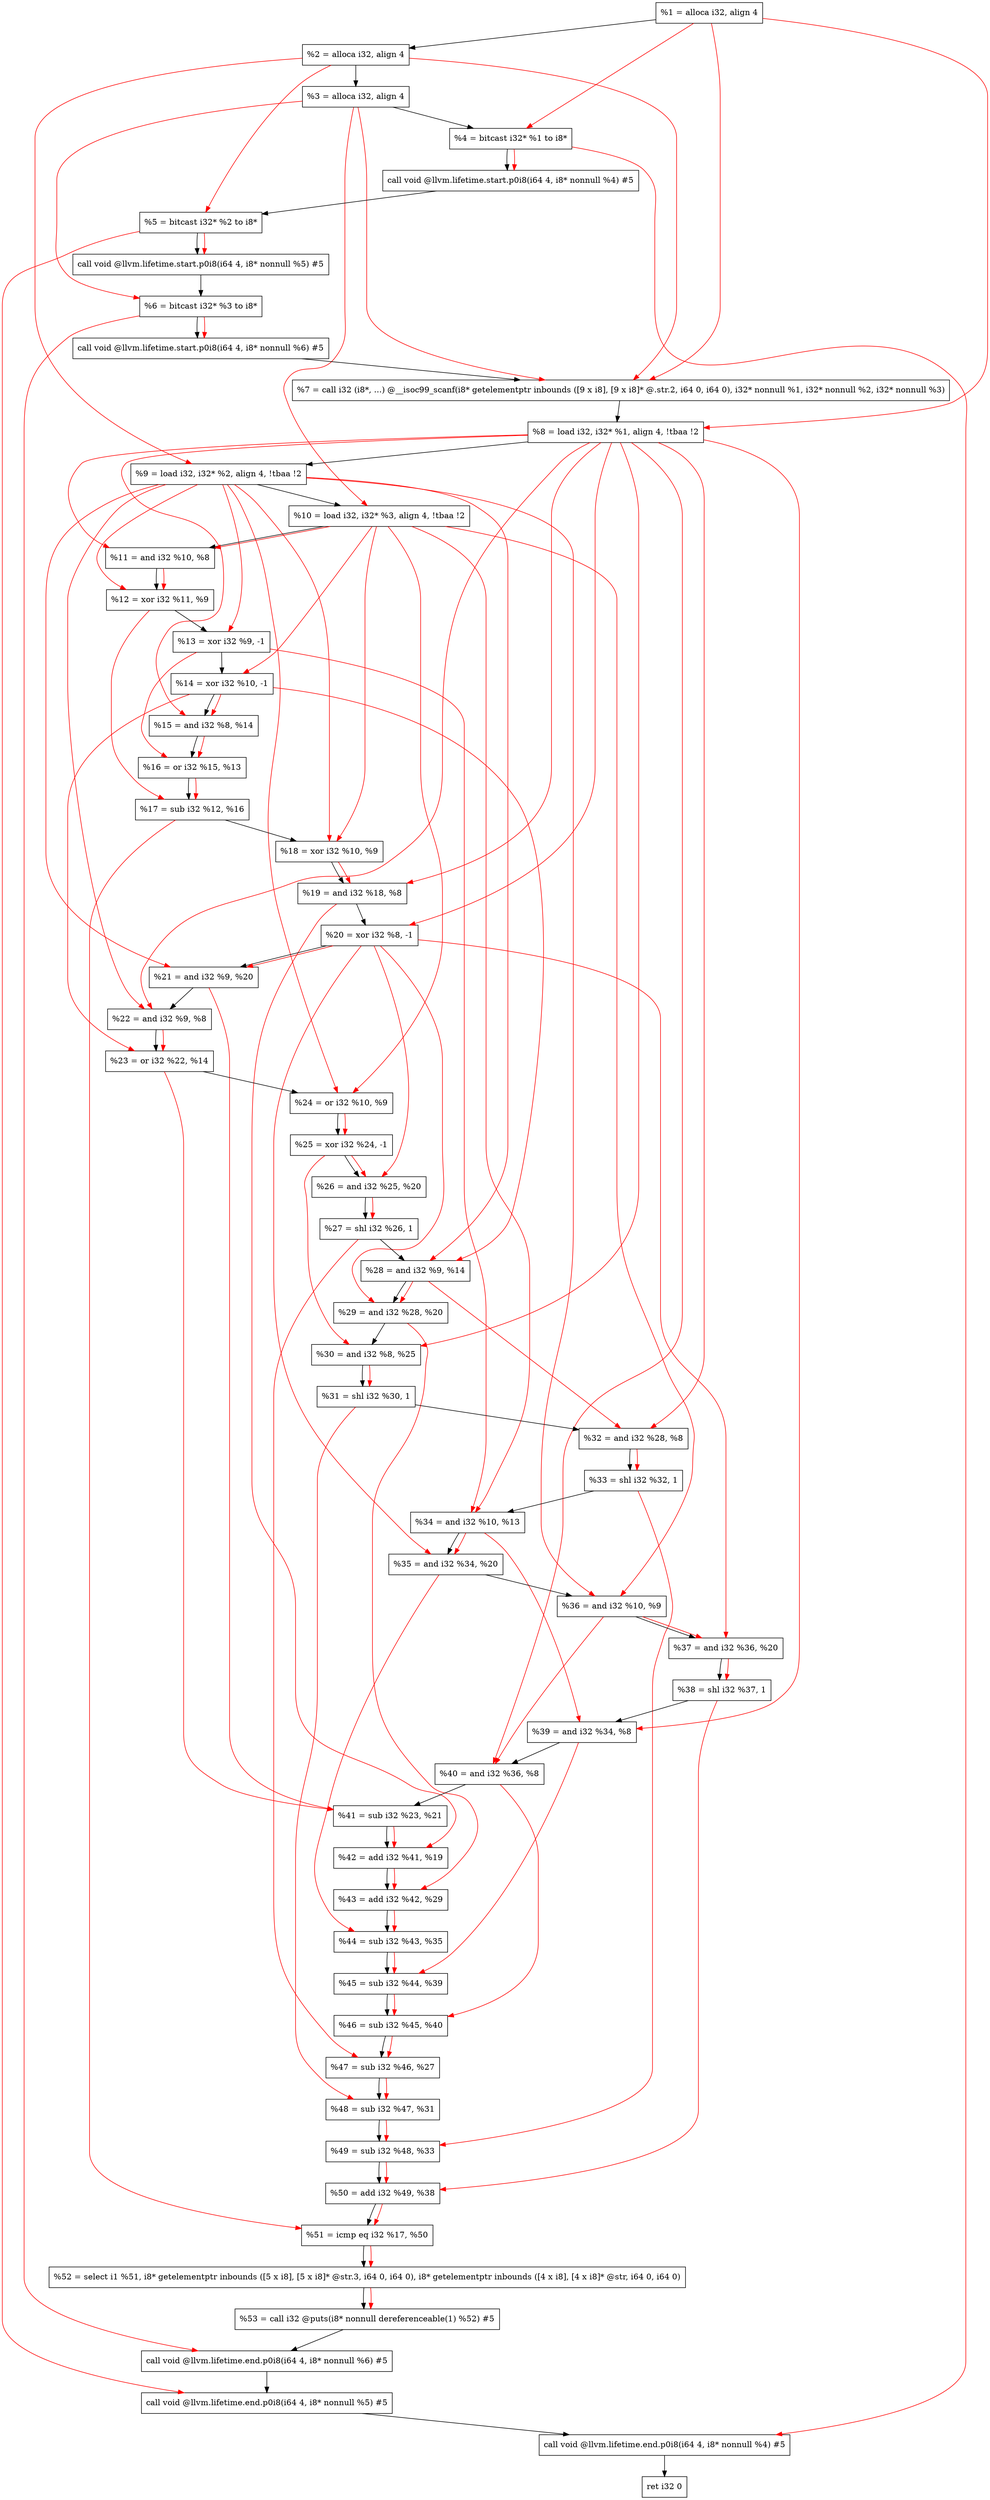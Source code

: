 digraph "DFG for'main' function" {
	Node0x200ca98[shape=record, label="  %1 = alloca i32, align 4"];
	Node0x200cb18[shape=record, label="  %2 = alloca i32, align 4"];
	Node0x200cba8[shape=record, label="  %3 = alloca i32, align 4"];
	Node0x200cc08[shape=record, label="  %4 = bitcast i32* %1 to i8*"];
	Node0x200d088[shape=record, label="  call void @llvm.lifetime.start.p0i8(i64 4, i8* nonnull %4) #5"];
	Node0x200d168[shape=record, label="  %5 = bitcast i32* %2 to i8*"];
	Node0x200d268[shape=record, label="  call void @llvm.lifetime.start.p0i8(i64 4, i8* nonnull %5) #5"];
	Node0x200d328[shape=record, label="  %6 = bitcast i32* %3 to i8*"];
	Node0x200d3d8[shape=record, label="  call void @llvm.lifetime.start.p0i8(i64 4, i8* nonnull %6) #5"];
	Node0x200d638[shape=record, label="  %7 = call i32 (i8*, ...) @__isoc99_scanf(i8* getelementptr inbounds ([9 x i8], [9 x i8]* @.str.2, i64 0, i64 0), i32* nonnull %1, i32* nonnull %2, i32* nonnull %3)"];
	Node0x200d6f8[shape=record, label="  %8 = load i32, i32* %1, align 4, !tbaa !2"];
	Node0x200e668[shape=record, label="  %9 = load i32, i32* %2, align 4, !tbaa !2"];
	Node0x200ecd8[shape=record, label="  %10 = load i32, i32* %3, align 4, !tbaa !2"];
	Node0x200ed50[shape=record, label="  %11 = and i32 %10, %8"];
	Node0x200edc0[shape=record, label="  %12 = xor i32 %11, %9"];
	Node0x200ee30[shape=record, label="  %13 = xor i32 %9, -1"];
	Node0x200eea0[shape=record, label="  %14 = xor i32 %10, -1"];
	Node0x200ef10[shape=record, label="  %15 = and i32 %8, %14"];
	Node0x200ef80[shape=record, label="  %16 = or i32 %15, %13"];
	Node0x200eff0[shape=record, label="  %17 = sub i32 %12, %16"];
	Node0x200f060[shape=record, label="  %18 = xor i32 %10, %9"];
	Node0x200f0d0[shape=record, label="  %19 = and i32 %18, %8"];
	Node0x200f140[shape=record, label="  %20 = xor i32 %8, -1"];
	Node0x200f1b0[shape=record, label="  %21 = and i32 %9, %20"];
	Node0x200f220[shape=record, label="  %22 = and i32 %9, %8"];
	Node0x200f290[shape=record, label="  %23 = or i32 %22, %14"];
	Node0x200f300[shape=record, label="  %24 = or i32 %10, %9"];
	Node0x200f370[shape=record, label="  %25 = xor i32 %24, -1"];
	Node0x200f3e0[shape=record, label="  %26 = and i32 %25, %20"];
	Node0x200f450[shape=record, label="  %27 = shl i32 %26, 1"];
	Node0x200f4c0[shape=record, label="  %28 = and i32 %9, %14"];
	Node0x200f530[shape=record, label="  %29 = and i32 %28, %20"];
	Node0x200f5a0[shape=record, label="  %30 = and i32 %8, %25"];
	Node0x200f610[shape=record, label="  %31 = shl i32 %30, 1"];
	Node0x200f680[shape=record, label="  %32 = and i32 %28, %8"];
	Node0x200f6f0[shape=record, label="  %33 = shl i32 %32, 1"];
	Node0x200f760[shape=record, label="  %34 = and i32 %10, %13"];
	Node0x200f7d0[shape=record, label="  %35 = and i32 %34, %20"];
	Node0x200f840[shape=record, label="  %36 = and i32 %10, %9"];
	Node0x200f8b0[shape=record, label="  %37 = and i32 %36, %20"];
	Node0x200f920[shape=record, label="  %38 = shl i32 %37, 1"];
	Node0x200f990[shape=record, label="  %39 = and i32 %34, %8"];
	Node0x200fa00[shape=record, label="  %40 = and i32 %36, %8"];
	Node0x200fa70[shape=record, label="  %41 = sub i32 %23, %21"];
	Node0x200fae0[shape=record, label="  %42 = add i32 %41, %19"];
	Node0x200fb50[shape=record, label="  %43 = add i32 %42, %29"];
	Node0x200fbc0[shape=record, label="  %44 = sub i32 %43, %35"];
	Node0x200fc30[shape=record, label="  %45 = sub i32 %44, %39"];
	Node0x200fca0[shape=record, label="  %46 = sub i32 %45, %40"];
	Node0x200fd10[shape=record, label="  %47 = sub i32 %46, %27"];
	Node0x200fd80[shape=record, label="  %48 = sub i32 %47, %31"];
	Node0x200fdf0[shape=record, label="  %49 = sub i32 %48, %33"];
	Node0x200fe60[shape=record, label="  %50 = add i32 %49, %38"];
	Node0x200fed0[shape=record, label="  %51 = icmp eq i32 %17, %50"];
	Node0x1fac9d8[shape=record, label="  %52 = select i1 %51, i8* getelementptr inbounds ([5 x i8], [5 x i8]* @str.3, i64 0, i64 0), i8* getelementptr inbounds ([4 x i8], [4 x i8]* @str, i64 0, i64 0)"];
	Node0x200ff60[shape=record, label="  %53 = call i32 @puts(i8* nonnull dereferenceable(1) %52) #5"];
	Node0x20101b8[shape=record, label="  call void @llvm.lifetime.end.p0i8(i64 4, i8* nonnull %6) #5"];
	Node0x2010318[shape=record, label="  call void @llvm.lifetime.end.p0i8(i64 4, i8* nonnull %5) #5"];
	Node0x2010428[shape=record, label="  call void @llvm.lifetime.end.p0i8(i64 4, i8* nonnull %4) #5"];
	Node0x20104e8[shape=record, label="  ret i32 0"];
	Node0x200ca98 -> Node0x200cb18;
	Node0x200cb18 -> Node0x200cba8;
	Node0x200cba8 -> Node0x200cc08;
	Node0x200cc08 -> Node0x200d088;
	Node0x200d088 -> Node0x200d168;
	Node0x200d168 -> Node0x200d268;
	Node0x200d268 -> Node0x200d328;
	Node0x200d328 -> Node0x200d3d8;
	Node0x200d3d8 -> Node0x200d638;
	Node0x200d638 -> Node0x200d6f8;
	Node0x200d6f8 -> Node0x200e668;
	Node0x200e668 -> Node0x200ecd8;
	Node0x200ecd8 -> Node0x200ed50;
	Node0x200ed50 -> Node0x200edc0;
	Node0x200edc0 -> Node0x200ee30;
	Node0x200ee30 -> Node0x200eea0;
	Node0x200eea0 -> Node0x200ef10;
	Node0x200ef10 -> Node0x200ef80;
	Node0x200ef80 -> Node0x200eff0;
	Node0x200eff0 -> Node0x200f060;
	Node0x200f060 -> Node0x200f0d0;
	Node0x200f0d0 -> Node0x200f140;
	Node0x200f140 -> Node0x200f1b0;
	Node0x200f1b0 -> Node0x200f220;
	Node0x200f220 -> Node0x200f290;
	Node0x200f290 -> Node0x200f300;
	Node0x200f300 -> Node0x200f370;
	Node0x200f370 -> Node0x200f3e0;
	Node0x200f3e0 -> Node0x200f450;
	Node0x200f450 -> Node0x200f4c0;
	Node0x200f4c0 -> Node0x200f530;
	Node0x200f530 -> Node0x200f5a0;
	Node0x200f5a0 -> Node0x200f610;
	Node0x200f610 -> Node0x200f680;
	Node0x200f680 -> Node0x200f6f0;
	Node0x200f6f0 -> Node0x200f760;
	Node0x200f760 -> Node0x200f7d0;
	Node0x200f7d0 -> Node0x200f840;
	Node0x200f840 -> Node0x200f8b0;
	Node0x200f8b0 -> Node0x200f920;
	Node0x200f920 -> Node0x200f990;
	Node0x200f990 -> Node0x200fa00;
	Node0x200fa00 -> Node0x200fa70;
	Node0x200fa70 -> Node0x200fae0;
	Node0x200fae0 -> Node0x200fb50;
	Node0x200fb50 -> Node0x200fbc0;
	Node0x200fbc0 -> Node0x200fc30;
	Node0x200fc30 -> Node0x200fca0;
	Node0x200fca0 -> Node0x200fd10;
	Node0x200fd10 -> Node0x200fd80;
	Node0x200fd80 -> Node0x200fdf0;
	Node0x200fdf0 -> Node0x200fe60;
	Node0x200fe60 -> Node0x200fed0;
	Node0x200fed0 -> Node0x1fac9d8;
	Node0x1fac9d8 -> Node0x200ff60;
	Node0x200ff60 -> Node0x20101b8;
	Node0x20101b8 -> Node0x2010318;
	Node0x2010318 -> Node0x2010428;
	Node0x2010428 -> Node0x20104e8;
edge [color=red]
	Node0x200ca98 -> Node0x200cc08;
	Node0x200cc08 -> Node0x200d088;
	Node0x200cb18 -> Node0x200d168;
	Node0x200d168 -> Node0x200d268;
	Node0x200cba8 -> Node0x200d328;
	Node0x200d328 -> Node0x200d3d8;
	Node0x200ca98 -> Node0x200d638;
	Node0x200cb18 -> Node0x200d638;
	Node0x200cba8 -> Node0x200d638;
	Node0x200ca98 -> Node0x200d6f8;
	Node0x200cb18 -> Node0x200e668;
	Node0x200cba8 -> Node0x200ecd8;
	Node0x200ecd8 -> Node0x200ed50;
	Node0x200d6f8 -> Node0x200ed50;
	Node0x200ed50 -> Node0x200edc0;
	Node0x200e668 -> Node0x200edc0;
	Node0x200e668 -> Node0x200ee30;
	Node0x200ecd8 -> Node0x200eea0;
	Node0x200d6f8 -> Node0x200ef10;
	Node0x200eea0 -> Node0x200ef10;
	Node0x200ef10 -> Node0x200ef80;
	Node0x200ee30 -> Node0x200ef80;
	Node0x200edc0 -> Node0x200eff0;
	Node0x200ef80 -> Node0x200eff0;
	Node0x200ecd8 -> Node0x200f060;
	Node0x200e668 -> Node0x200f060;
	Node0x200f060 -> Node0x200f0d0;
	Node0x200d6f8 -> Node0x200f0d0;
	Node0x200d6f8 -> Node0x200f140;
	Node0x200e668 -> Node0x200f1b0;
	Node0x200f140 -> Node0x200f1b0;
	Node0x200e668 -> Node0x200f220;
	Node0x200d6f8 -> Node0x200f220;
	Node0x200f220 -> Node0x200f290;
	Node0x200eea0 -> Node0x200f290;
	Node0x200ecd8 -> Node0x200f300;
	Node0x200e668 -> Node0x200f300;
	Node0x200f300 -> Node0x200f370;
	Node0x200f370 -> Node0x200f3e0;
	Node0x200f140 -> Node0x200f3e0;
	Node0x200f3e0 -> Node0x200f450;
	Node0x200e668 -> Node0x200f4c0;
	Node0x200eea0 -> Node0x200f4c0;
	Node0x200f4c0 -> Node0x200f530;
	Node0x200f140 -> Node0x200f530;
	Node0x200d6f8 -> Node0x200f5a0;
	Node0x200f370 -> Node0x200f5a0;
	Node0x200f5a0 -> Node0x200f610;
	Node0x200f4c0 -> Node0x200f680;
	Node0x200d6f8 -> Node0x200f680;
	Node0x200f680 -> Node0x200f6f0;
	Node0x200ecd8 -> Node0x200f760;
	Node0x200ee30 -> Node0x200f760;
	Node0x200f760 -> Node0x200f7d0;
	Node0x200f140 -> Node0x200f7d0;
	Node0x200ecd8 -> Node0x200f840;
	Node0x200e668 -> Node0x200f840;
	Node0x200f840 -> Node0x200f8b0;
	Node0x200f140 -> Node0x200f8b0;
	Node0x200f8b0 -> Node0x200f920;
	Node0x200f760 -> Node0x200f990;
	Node0x200d6f8 -> Node0x200f990;
	Node0x200f840 -> Node0x200fa00;
	Node0x200d6f8 -> Node0x200fa00;
	Node0x200f290 -> Node0x200fa70;
	Node0x200f1b0 -> Node0x200fa70;
	Node0x200fa70 -> Node0x200fae0;
	Node0x200f0d0 -> Node0x200fae0;
	Node0x200fae0 -> Node0x200fb50;
	Node0x200f530 -> Node0x200fb50;
	Node0x200fb50 -> Node0x200fbc0;
	Node0x200f7d0 -> Node0x200fbc0;
	Node0x200fbc0 -> Node0x200fc30;
	Node0x200f990 -> Node0x200fc30;
	Node0x200fc30 -> Node0x200fca0;
	Node0x200fa00 -> Node0x200fca0;
	Node0x200fca0 -> Node0x200fd10;
	Node0x200f450 -> Node0x200fd10;
	Node0x200fd10 -> Node0x200fd80;
	Node0x200f610 -> Node0x200fd80;
	Node0x200fd80 -> Node0x200fdf0;
	Node0x200f6f0 -> Node0x200fdf0;
	Node0x200fdf0 -> Node0x200fe60;
	Node0x200f920 -> Node0x200fe60;
	Node0x200eff0 -> Node0x200fed0;
	Node0x200fe60 -> Node0x200fed0;
	Node0x200fed0 -> Node0x1fac9d8;
	Node0x1fac9d8 -> Node0x200ff60;
	Node0x200d328 -> Node0x20101b8;
	Node0x200d168 -> Node0x2010318;
	Node0x200cc08 -> Node0x2010428;
}

